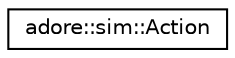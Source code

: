 digraph "Graphical Class Hierarchy"
{
 // LATEX_PDF_SIZE
  edge [fontname="Helvetica",fontsize="10",labelfontname="Helvetica",labelfontsize="10"];
  node [fontname="Helvetica",fontsize="10",shape=record];
  rankdir="LR";
  Node0 [label="adore::sim::Action",height=0.2,width=0.4,color="black", fillcolor="white", style="filled",URL="$structadore_1_1sim_1_1Action.html",tooltip=" "];
}
